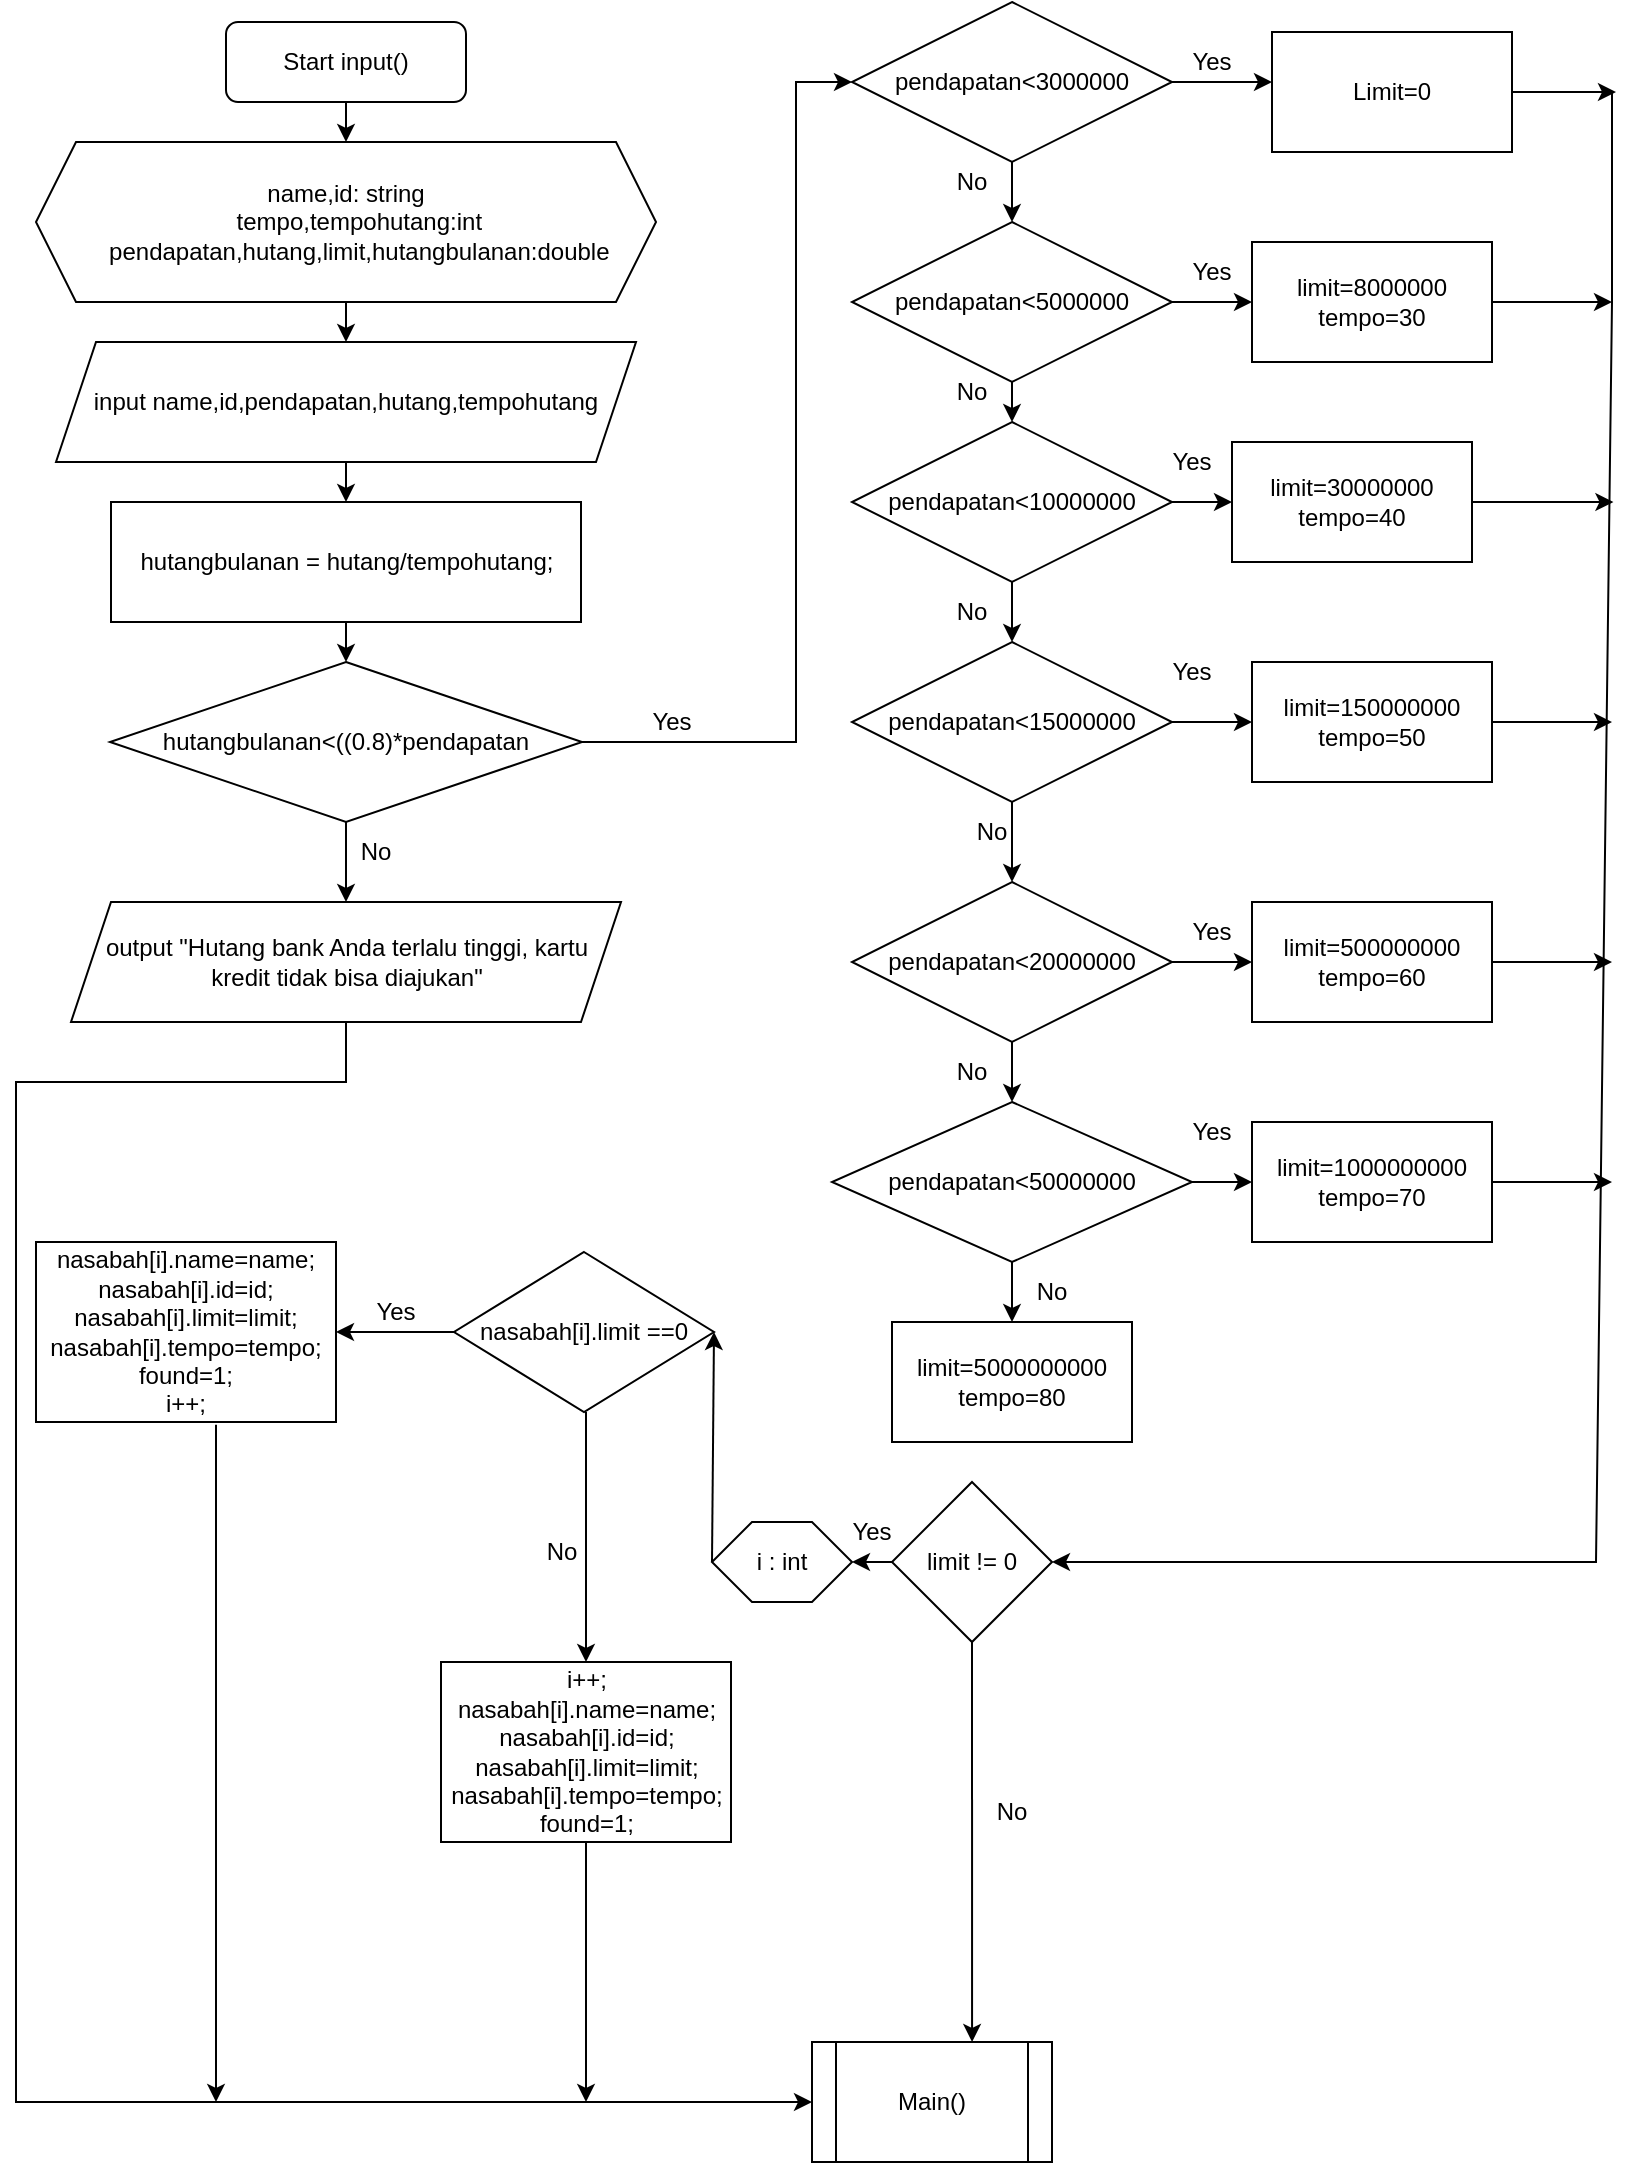 <mxfile version="20.7.4" type="github">
  <diagram id="C5RBs43oDa-KdzZeNtuy" name="Page-1">
    <mxGraphModel dx="1444" dy="782" grid="1" gridSize="10" guides="1" tooltips="1" connect="1" arrows="1" fold="1" page="1" pageScale="1" pageWidth="827" pageHeight="1169" math="0" shadow="0">
      <root>
        <mxCell id="WIyWlLk6GJQsqaUBKTNV-0" />
        <mxCell id="WIyWlLk6GJQsqaUBKTNV-1" parent="WIyWlLk6GJQsqaUBKTNV-0" />
        <mxCell id="WIyWlLk6GJQsqaUBKTNV-3" value="Start input()" style="rounded=1;whiteSpace=wrap;html=1;fontSize=12;glass=0;strokeWidth=1;shadow=0;" parent="WIyWlLk6GJQsqaUBKTNV-1" vertex="1">
          <mxGeometry x="115" y="20" width="120" height="40" as="geometry" />
        </mxCell>
        <mxCell id="qR_2f_jSWBMP4PxHylpx-0" value="&lt;div&gt;name,id: string&lt;/div&gt;&lt;div&gt;&amp;nbsp; &amp;nbsp; tempo,tempohutang:int&lt;/div&gt;&lt;div&gt;&amp;nbsp; &amp;nbsp; pendapatan,hutang,limit,hutangbulanan:double&lt;/div&gt;" style="shape=hexagon;perimeter=hexagonPerimeter2;whiteSpace=wrap;html=1;fixedSize=1;" vertex="1" parent="WIyWlLk6GJQsqaUBKTNV-1">
          <mxGeometry x="20" y="80" width="310" height="80" as="geometry" />
        </mxCell>
        <mxCell id="qR_2f_jSWBMP4PxHylpx-1" value="" style="endArrow=classic;html=1;rounded=0;entryX=0.5;entryY=0;entryDx=0;entryDy=0;exitX=0.5;exitY=1;exitDx=0;exitDy=0;" edge="1" parent="WIyWlLk6GJQsqaUBKTNV-1" source="WIyWlLk6GJQsqaUBKTNV-3" target="qR_2f_jSWBMP4PxHylpx-0">
          <mxGeometry width="50" height="50" relative="1" as="geometry">
            <mxPoint x="170" y="59.289" as="sourcePoint" />
            <mxPoint x="170" y="9.289" as="targetPoint" />
          </mxGeometry>
        </mxCell>
        <mxCell id="qR_2f_jSWBMP4PxHylpx-4" value="input name,id,pendapatan,hutang,tempohutang" style="shape=parallelogram;perimeter=parallelogramPerimeter;whiteSpace=wrap;html=1;fixedSize=1;" vertex="1" parent="WIyWlLk6GJQsqaUBKTNV-1">
          <mxGeometry x="30" y="180" width="290" height="60" as="geometry" />
        </mxCell>
        <mxCell id="qR_2f_jSWBMP4PxHylpx-5" value="" style="endArrow=classic;html=1;rounded=0;exitX=0.5;exitY=1;exitDx=0;exitDy=0;entryX=0.5;entryY=0;entryDx=0;entryDy=0;" edge="1" parent="WIyWlLk6GJQsqaUBKTNV-1" source="qR_2f_jSWBMP4PxHylpx-0" target="qR_2f_jSWBMP4PxHylpx-4">
          <mxGeometry width="50" height="50" relative="1" as="geometry">
            <mxPoint x="155" y="210" as="sourcePoint" />
            <mxPoint x="205" y="160" as="targetPoint" />
          </mxGeometry>
        </mxCell>
        <mxCell id="qR_2f_jSWBMP4PxHylpx-6" value="hutangbulanan = hutang/tempohutang;" style="rounded=0;whiteSpace=wrap;html=1;" vertex="1" parent="WIyWlLk6GJQsqaUBKTNV-1">
          <mxGeometry x="57.5" y="260" width="235" height="60" as="geometry" />
        </mxCell>
        <mxCell id="qR_2f_jSWBMP4PxHylpx-7" value="" style="endArrow=classic;html=1;rounded=0;exitX=0.5;exitY=1;exitDx=0;exitDy=0;entryX=0.5;entryY=0;entryDx=0;entryDy=0;" edge="1" parent="WIyWlLk6GJQsqaUBKTNV-1" source="qR_2f_jSWBMP4PxHylpx-4" target="qR_2f_jSWBMP4PxHylpx-6">
          <mxGeometry width="50" height="50" relative="1" as="geometry">
            <mxPoint x="140" y="290" as="sourcePoint" />
            <mxPoint x="190" y="240" as="targetPoint" />
          </mxGeometry>
        </mxCell>
        <mxCell id="qR_2f_jSWBMP4PxHylpx-8" value="hutangbulanan&lt;((0.8)*pendapatan" style="rhombus;whiteSpace=wrap;html=1;" vertex="1" parent="WIyWlLk6GJQsqaUBKTNV-1">
          <mxGeometry x="57" y="340" width="236" height="80" as="geometry" />
        </mxCell>
        <mxCell id="qR_2f_jSWBMP4PxHylpx-12" value="" style="endArrow=classic;html=1;rounded=0;exitX=0.5;exitY=1;exitDx=0;exitDy=0;" edge="1" parent="WIyWlLk6GJQsqaUBKTNV-1" source="qR_2f_jSWBMP4PxHylpx-6" target="qR_2f_jSWBMP4PxHylpx-8">
          <mxGeometry width="50" height="50" relative="1" as="geometry">
            <mxPoint x="-40" y="390" as="sourcePoint" />
            <mxPoint x="10" y="340" as="targetPoint" />
          </mxGeometry>
        </mxCell>
        <mxCell id="qR_2f_jSWBMP4PxHylpx-13" value="" style="endArrow=classic;html=1;rounded=0;exitX=0.5;exitY=1;exitDx=0;exitDy=0;" edge="1" parent="WIyWlLk6GJQsqaUBKTNV-1" source="qR_2f_jSWBMP4PxHylpx-8">
          <mxGeometry width="50" height="50" relative="1" as="geometry">
            <mxPoint x="170" y="490" as="sourcePoint" />
            <mxPoint x="175" y="460" as="targetPoint" />
          </mxGeometry>
        </mxCell>
        <mxCell id="qR_2f_jSWBMP4PxHylpx-14" value="output &quot;Hutang bank Anda terlalu tinggi, kartu kredit tidak bisa diajukan&quot;" style="shape=parallelogram;perimeter=parallelogramPerimeter;whiteSpace=wrap;html=1;fixedSize=1;" vertex="1" parent="WIyWlLk6GJQsqaUBKTNV-1">
          <mxGeometry x="37.5" y="460" width="275" height="60" as="geometry" />
        </mxCell>
        <mxCell id="qR_2f_jSWBMP4PxHylpx-16" value="" style="endArrow=classic;html=1;rounded=0;exitX=0.5;exitY=1;exitDx=0;exitDy=0;entryX=0;entryY=0.5;entryDx=0;entryDy=0;" edge="1" parent="WIyWlLk6GJQsqaUBKTNV-1" source="qR_2f_jSWBMP4PxHylpx-14" target="qR_2f_jSWBMP4PxHylpx-102">
          <mxGeometry width="50" height="50" relative="1" as="geometry">
            <mxPoint x="30" y="580" as="sourcePoint" />
            <mxPoint x="175" y="550" as="targetPoint" />
            <Array as="points">
              <mxPoint x="175" y="550" />
              <mxPoint x="10" y="550" />
              <mxPoint x="10" y="1060" />
            </Array>
          </mxGeometry>
        </mxCell>
        <mxCell id="qR_2f_jSWBMP4PxHylpx-20" value="No" style="text;html=1;strokeColor=none;fillColor=none;align=center;verticalAlign=middle;whiteSpace=wrap;rounded=0;" vertex="1" parent="WIyWlLk6GJQsqaUBKTNV-1">
          <mxGeometry x="160" y="420" width="60" height="30" as="geometry" />
        </mxCell>
        <mxCell id="qR_2f_jSWBMP4PxHylpx-21" value="pendapatan&amp;lt;3000000" style="rhombus;whiteSpace=wrap;html=1;" vertex="1" parent="WIyWlLk6GJQsqaUBKTNV-1">
          <mxGeometry x="428" y="10" width="160" height="80" as="geometry" />
        </mxCell>
        <mxCell id="qR_2f_jSWBMP4PxHylpx-22" value="pendapatan&amp;lt;5000000" style="rhombus;whiteSpace=wrap;html=1;" vertex="1" parent="WIyWlLk6GJQsqaUBKTNV-1">
          <mxGeometry x="428" y="120" width="160" height="80" as="geometry" />
        </mxCell>
        <mxCell id="qR_2f_jSWBMP4PxHylpx-23" value="pendapatan&amp;lt;20000000" style="rhombus;whiteSpace=wrap;html=1;" vertex="1" parent="WIyWlLk6GJQsqaUBKTNV-1">
          <mxGeometry x="428" y="450" width="160" height="80" as="geometry" />
        </mxCell>
        <mxCell id="qR_2f_jSWBMP4PxHylpx-24" value="pendapatan&amp;lt;50000000" style="rhombus;whiteSpace=wrap;html=1;" vertex="1" parent="WIyWlLk6GJQsqaUBKTNV-1">
          <mxGeometry x="418" y="560" width="180" height="80" as="geometry" />
        </mxCell>
        <mxCell id="qR_2f_jSWBMP4PxHylpx-25" value="pendapatan&amp;lt;15000000" style="rhombus;whiteSpace=wrap;html=1;" vertex="1" parent="WIyWlLk6GJQsqaUBKTNV-1">
          <mxGeometry x="428" y="330" width="160" height="80" as="geometry" />
        </mxCell>
        <mxCell id="qR_2f_jSWBMP4PxHylpx-26" value="pendapatan&amp;lt;10000000" style="rhombus;whiteSpace=wrap;html=1;" vertex="1" parent="WIyWlLk6GJQsqaUBKTNV-1">
          <mxGeometry x="428" y="220" width="160" height="80" as="geometry" />
        </mxCell>
        <mxCell id="qR_2f_jSWBMP4PxHylpx-29" value="Yes" style="text;html=1;strokeColor=none;fillColor=none;align=center;verticalAlign=middle;whiteSpace=wrap;rounded=0;" vertex="1" parent="WIyWlLk6GJQsqaUBKTNV-1">
          <mxGeometry x="307.5" y="355" width="60" height="30" as="geometry" />
        </mxCell>
        <mxCell id="qR_2f_jSWBMP4PxHylpx-30" value="" style="endArrow=classic;html=1;rounded=0;exitX=0.5;exitY=1;exitDx=0;exitDy=0;entryX=0.5;entryY=0;entryDx=0;entryDy=0;" edge="1" parent="WIyWlLk6GJQsqaUBKTNV-1" source="qR_2f_jSWBMP4PxHylpx-21" target="qR_2f_jSWBMP4PxHylpx-22">
          <mxGeometry width="50" height="50" relative="1" as="geometry">
            <mxPoint x="588" y="50" as="sourcePoint" />
            <mxPoint x="628" y="40" as="targetPoint" />
          </mxGeometry>
        </mxCell>
        <mxCell id="qR_2f_jSWBMP4PxHylpx-31" value="" style="endArrow=classic;html=1;rounded=0;exitX=0.5;exitY=1;exitDx=0;exitDy=0;entryX=0.5;entryY=0;entryDx=0;entryDy=0;" edge="1" parent="WIyWlLk6GJQsqaUBKTNV-1" source="qR_2f_jSWBMP4PxHylpx-22" target="qR_2f_jSWBMP4PxHylpx-26">
          <mxGeometry width="50" height="50" relative="1" as="geometry">
            <mxPoint x="598" y="50" as="sourcePoint" />
            <mxPoint x="618" y="50" as="targetPoint" />
          </mxGeometry>
        </mxCell>
        <mxCell id="qR_2f_jSWBMP4PxHylpx-32" value="" style="endArrow=classic;html=1;rounded=0;exitX=0.5;exitY=1;exitDx=0;exitDy=0;entryX=0.5;entryY=0;entryDx=0;entryDy=0;" edge="1" parent="WIyWlLk6GJQsqaUBKTNV-1" source="qR_2f_jSWBMP4PxHylpx-26" target="qR_2f_jSWBMP4PxHylpx-25">
          <mxGeometry width="50" height="50" relative="1" as="geometry">
            <mxPoint x="608" y="60" as="sourcePoint" />
            <mxPoint x="471" y="390" as="targetPoint" />
          </mxGeometry>
        </mxCell>
        <mxCell id="qR_2f_jSWBMP4PxHylpx-33" value="" style="endArrow=classic;html=1;rounded=0;exitX=0.5;exitY=1;exitDx=0;exitDy=0;entryX=0.5;entryY=0;entryDx=0;entryDy=0;" edge="1" parent="WIyWlLk6GJQsqaUBKTNV-1" source="qR_2f_jSWBMP4PxHylpx-25" target="qR_2f_jSWBMP4PxHylpx-23">
          <mxGeometry width="50" height="50" relative="1" as="geometry">
            <mxPoint x="885.5" y="80" as="sourcePoint" />
            <mxPoint x="885.5" y="60" as="targetPoint" />
          </mxGeometry>
        </mxCell>
        <mxCell id="qR_2f_jSWBMP4PxHylpx-34" value="" style="endArrow=classic;html=1;rounded=0;exitX=0.5;exitY=1;exitDx=0;exitDy=0;entryX=0.5;entryY=0;entryDx=0;entryDy=0;" edge="1" parent="WIyWlLk6GJQsqaUBKTNV-1" source="qR_2f_jSWBMP4PxHylpx-23" target="qR_2f_jSWBMP4PxHylpx-24">
          <mxGeometry width="50" height="50" relative="1" as="geometry">
            <mxPoint x="805.5" y="170" as="sourcePoint" />
            <mxPoint x="855.5" y="120" as="targetPoint" />
          </mxGeometry>
        </mxCell>
        <mxCell id="qR_2f_jSWBMP4PxHylpx-35" value="No" style="text;html=1;strokeColor=none;fillColor=none;align=center;verticalAlign=middle;whiteSpace=wrap;rounded=0;" vertex="1" parent="WIyWlLk6GJQsqaUBKTNV-1">
          <mxGeometry x="458" y="85" width="60" height="30" as="geometry" />
        </mxCell>
        <mxCell id="qR_2f_jSWBMP4PxHylpx-37" value="No" style="text;html=1;strokeColor=none;fillColor=none;align=center;verticalAlign=middle;whiteSpace=wrap;rounded=0;" vertex="1" parent="WIyWlLk6GJQsqaUBKTNV-1">
          <mxGeometry x="458" y="190" width="60" height="30" as="geometry" />
        </mxCell>
        <mxCell id="qR_2f_jSWBMP4PxHylpx-38" value="No" style="text;html=1;strokeColor=none;fillColor=none;align=center;verticalAlign=middle;whiteSpace=wrap;rounded=0;" vertex="1" parent="WIyWlLk6GJQsqaUBKTNV-1">
          <mxGeometry x="458" y="300" width="60" height="30" as="geometry" />
        </mxCell>
        <mxCell id="qR_2f_jSWBMP4PxHylpx-39" value="No" style="text;html=1;strokeColor=none;fillColor=none;align=center;verticalAlign=middle;whiteSpace=wrap;rounded=0;" vertex="1" parent="WIyWlLk6GJQsqaUBKTNV-1">
          <mxGeometry x="458" y="530" width="60" height="30" as="geometry" />
        </mxCell>
        <mxCell id="qR_2f_jSWBMP4PxHylpx-40" value="No" style="text;html=1;strokeColor=none;fillColor=none;align=center;verticalAlign=middle;whiteSpace=wrap;rounded=0;" vertex="1" parent="WIyWlLk6GJQsqaUBKTNV-1">
          <mxGeometry x="468" y="410" width="60" height="30" as="geometry" />
        </mxCell>
        <mxCell id="qR_2f_jSWBMP4PxHylpx-45" value="" style="endArrow=classic;html=1;rounded=0;exitX=1;exitY=0.5;exitDx=0;exitDy=0;entryX=0;entryY=0.5;entryDx=0;entryDy=0;" edge="1" parent="WIyWlLk6GJQsqaUBKTNV-1" source="qR_2f_jSWBMP4PxHylpx-21">
          <mxGeometry width="50" height="50" relative="1" as="geometry">
            <mxPoint x="598" y="80" as="sourcePoint" />
            <mxPoint x="638" y="50" as="targetPoint" />
          </mxGeometry>
        </mxCell>
        <mxCell id="qR_2f_jSWBMP4PxHylpx-50" value="" style="endArrow=classic;html=1;rounded=0;exitX=1;exitY=0.5;exitDx=0;exitDy=0;entryX=0;entryY=0.5;entryDx=0;entryDy=0;" edge="1" parent="WIyWlLk6GJQsqaUBKTNV-1" source="qR_2f_jSWBMP4PxHylpx-22">
          <mxGeometry width="50" height="50" relative="1" as="geometry">
            <mxPoint x="588" y="190" as="sourcePoint" />
            <mxPoint x="628" y="160" as="targetPoint" />
          </mxGeometry>
        </mxCell>
        <mxCell id="qR_2f_jSWBMP4PxHylpx-55" value="" style="endArrow=classic;html=1;rounded=0;exitX=1;exitY=0.5;exitDx=0;exitDy=0;entryX=0;entryY=0.5;entryDx=0;entryDy=0;" edge="1" parent="WIyWlLk6GJQsqaUBKTNV-1" source="qR_2f_jSWBMP4PxHylpx-26">
          <mxGeometry width="50" height="50" relative="1" as="geometry">
            <mxPoint x="598" y="170" as="sourcePoint" />
            <mxPoint x="618" y="260" as="targetPoint" />
          </mxGeometry>
        </mxCell>
        <mxCell id="qR_2f_jSWBMP4PxHylpx-56" value="" style="endArrow=classic;html=1;rounded=0;exitX=1;exitY=0.5;exitDx=0;exitDy=0;entryX=0;entryY=0.5;entryDx=0;entryDy=0;" edge="1" parent="WIyWlLk6GJQsqaUBKTNV-1" source="qR_2f_jSWBMP4PxHylpx-25" target="qR_2f_jSWBMP4PxHylpx-71">
          <mxGeometry width="50" height="50" relative="1" as="geometry">
            <mxPoint x="598" y="270" as="sourcePoint" />
            <mxPoint x="621.846" y="368.462" as="targetPoint" />
          </mxGeometry>
        </mxCell>
        <mxCell id="qR_2f_jSWBMP4PxHylpx-57" value="" style="endArrow=classic;html=1;rounded=0;exitX=1;exitY=0.5;exitDx=0;exitDy=0;" edge="1" parent="WIyWlLk6GJQsqaUBKTNV-1" source="qR_2f_jSWBMP4PxHylpx-23">
          <mxGeometry width="50" height="50" relative="1" as="geometry">
            <mxPoint x="598" y="380" as="sourcePoint" />
            <mxPoint x="628" y="490" as="targetPoint" />
          </mxGeometry>
        </mxCell>
        <mxCell id="qR_2f_jSWBMP4PxHylpx-58" value="" style="endArrow=classic;html=1;rounded=0;exitX=1;exitY=0.5;exitDx=0;exitDy=0;entryX=0;entryY=0.5;entryDx=0;entryDy=0;" edge="1" parent="WIyWlLk6GJQsqaUBKTNV-1" source="qR_2f_jSWBMP4PxHylpx-24" target="qR_2f_jSWBMP4PxHylpx-73">
          <mxGeometry width="50" height="50" relative="1" as="geometry">
            <mxPoint x="598" y="500" as="sourcePoint" />
            <mxPoint x="618" y="600" as="targetPoint" />
          </mxGeometry>
        </mxCell>
        <mxCell id="qR_2f_jSWBMP4PxHylpx-59" value="Yes" style="text;html=1;strokeColor=none;fillColor=none;align=center;verticalAlign=middle;whiteSpace=wrap;rounded=0;" vertex="1" parent="WIyWlLk6GJQsqaUBKTNV-1">
          <mxGeometry x="578" y="25" width="60" height="30" as="geometry" />
        </mxCell>
        <mxCell id="qR_2f_jSWBMP4PxHylpx-60" value="Yes" style="text;html=1;strokeColor=none;fillColor=none;align=center;verticalAlign=middle;whiteSpace=wrap;rounded=0;" vertex="1" parent="WIyWlLk6GJQsqaUBKTNV-1">
          <mxGeometry x="578" y="130" width="60" height="30" as="geometry" />
        </mxCell>
        <mxCell id="qR_2f_jSWBMP4PxHylpx-61" value="Yes" style="text;html=1;strokeColor=none;fillColor=none;align=center;verticalAlign=middle;whiteSpace=wrap;rounded=0;" vertex="1" parent="WIyWlLk6GJQsqaUBKTNV-1">
          <mxGeometry x="568" y="225" width="60" height="30" as="geometry" />
        </mxCell>
        <mxCell id="qR_2f_jSWBMP4PxHylpx-62" value="Yes" style="text;html=1;strokeColor=none;fillColor=none;align=center;verticalAlign=middle;whiteSpace=wrap;rounded=0;" vertex="1" parent="WIyWlLk6GJQsqaUBKTNV-1">
          <mxGeometry x="568" y="330" width="60" height="30" as="geometry" />
        </mxCell>
        <mxCell id="qR_2f_jSWBMP4PxHylpx-63" value="Yes" style="text;html=1;strokeColor=none;fillColor=none;align=center;verticalAlign=middle;whiteSpace=wrap;rounded=0;" vertex="1" parent="WIyWlLk6GJQsqaUBKTNV-1">
          <mxGeometry x="578" y="460" width="60" height="30" as="geometry" />
        </mxCell>
        <mxCell id="qR_2f_jSWBMP4PxHylpx-64" value="Yes" style="text;html=1;strokeColor=none;fillColor=none;align=center;verticalAlign=middle;whiteSpace=wrap;rounded=0;" vertex="1" parent="WIyWlLk6GJQsqaUBKTNV-1">
          <mxGeometry x="578" y="560" width="60" height="30" as="geometry" />
        </mxCell>
        <mxCell id="qR_2f_jSWBMP4PxHylpx-65" value="" style="endArrow=classic;html=1;rounded=0;exitX=0.5;exitY=1;exitDx=0;exitDy=0;" edge="1" parent="WIyWlLk6GJQsqaUBKTNV-1" source="qR_2f_jSWBMP4PxHylpx-24">
          <mxGeometry width="50" height="50" relative="1" as="geometry">
            <mxPoint x="468" y="700" as="sourcePoint" />
            <mxPoint x="508" y="670" as="targetPoint" />
          </mxGeometry>
        </mxCell>
        <mxCell id="qR_2f_jSWBMP4PxHylpx-67" value="Limit=0" style="rounded=0;whiteSpace=wrap;html=1;" vertex="1" parent="WIyWlLk6GJQsqaUBKTNV-1">
          <mxGeometry x="638" y="25" width="120" height="60" as="geometry" />
        </mxCell>
        <mxCell id="qR_2f_jSWBMP4PxHylpx-69" value="limit=8000000&lt;br style=&quot;border-color: var(--border-color);&quot;&gt;tempo=30" style="rounded=0;whiteSpace=wrap;html=1;" vertex="1" parent="WIyWlLk6GJQsqaUBKTNV-1">
          <mxGeometry x="628" y="130" width="120" height="60" as="geometry" />
        </mxCell>
        <mxCell id="qR_2f_jSWBMP4PxHylpx-70" value="limit=30000000&lt;br style=&quot;border-color: var(--border-color);&quot;&gt;tempo=40" style="rounded=0;whiteSpace=wrap;html=1;" vertex="1" parent="WIyWlLk6GJQsqaUBKTNV-1">
          <mxGeometry x="618" y="230" width="120" height="60" as="geometry" />
        </mxCell>
        <mxCell id="qR_2f_jSWBMP4PxHylpx-71" value="limit=150000000&lt;br style=&quot;border-color: var(--border-color);&quot;&gt;tempo=50" style="rounded=0;whiteSpace=wrap;html=1;" vertex="1" parent="WIyWlLk6GJQsqaUBKTNV-1">
          <mxGeometry x="628" y="340" width="120" height="60" as="geometry" />
        </mxCell>
        <mxCell id="qR_2f_jSWBMP4PxHylpx-72" value="limit=500000000&lt;br style=&quot;border-color: var(--border-color);&quot;&gt;tempo=60" style="rounded=0;whiteSpace=wrap;html=1;" vertex="1" parent="WIyWlLk6GJQsqaUBKTNV-1">
          <mxGeometry x="628" y="460" width="120" height="60" as="geometry" />
        </mxCell>
        <mxCell id="qR_2f_jSWBMP4PxHylpx-73" value="limit=1000000000&lt;br style=&quot;border-color: var(--border-color);&quot;&gt;tempo=70" style="rounded=0;whiteSpace=wrap;html=1;" vertex="1" parent="WIyWlLk6GJQsqaUBKTNV-1">
          <mxGeometry x="628" y="570" width="120" height="60" as="geometry" />
        </mxCell>
        <mxCell id="qR_2f_jSWBMP4PxHylpx-75" value="limit=5000000000&lt;br style=&quot;border-color: var(--border-color);&quot;&gt;tempo=80" style="rounded=0;whiteSpace=wrap;html=1;" vertex="1" parent="WIyWlLk6GJQsqaUBKTNV-1">
          <mxGeometry x="448" y="670" width="120" height="60" as="geometry" />
        </mxCell>
        <mxCell id="qR_2f_jSWBMP4PxHylpx-76" value="No" style="text;html=1;strokeColor=none;fillColor=none;align=center;verticalAlign=middle;whiteSpace=wrap;rounded=0;" vertex="1" parent="WIyWlLk6GJQsqaUBKTNV-1">
          <mxGeometry x="498" y="640" width="60" height="30" as="geometry" />
        </mxCell>
        <mxCell id="qR_2f_jSWBMP4PxHylpx-78" value="" style="endArrow=classic;html=1;rounded=0;exitX=1;exitY=0.5;exitDx=0;exitDy=0;entryX=1;entryY=0.5;entryDx=0;entryDy=0;" edge="1" parent="WIyWlLk6GJQsqaUBKTNV-1" source="qR_2f_jSWBMP4PxHylpx-67" target="qR_2f_jSWBMP4PxHylpx-84">
          <mxGeometry width="50" height="50" relative="1" as="geometry">
            <mxPoint x="538" y="370" as="sourcePoint" />
            <mxPoint x="338" y="750" as="targetPoint" />
            <Array as="points">
              <mxPoint x="808" y="55" />
              <mxPoint x="808" y="160" />
              <mxPoint x="800" y="790" />
            </Array>
          </mxGeometry>
        </mxCell>
        <mxCell id="qR_2f_jSWBMP4PxHylpx-79" value="" style="endArrow=classic;html=1;rounded=0;" edge="1" parent="WIyWlLk6GJQsqaUBKTNV-1" source="qR_2f_jSWBMP4PxHylpx-70">
          <mxGeometry width="50" height="50" relative="1" as="geometry">
            <mxPoint x="738" y="310" as="sourcePoint" />
            <mxPoint x="808.711" y="260" as="targetPoint" />
          </mxGeometry>
        </mxCell>
        <mxCell id="qR_2f_jSWBMP4PxHylpx-80" value="" style="endArrow=classic;html=1;rounded=0;exitX=1;exitY=0.5;exitDx=0;exitDy=0;" edge="1" parent="WIyWlLk6GJQsqaUBKTNV-1" source="qR_2f_jSWBMP4PxHylpx-71">
          <mxGeometry width="50" height="50" relative="1" as="geometry">
            <mxPoint x="748" y="410" as="sourcePoint" />
            <mxPoint x="808" y="370" as="targetPoint" />
          </mxGeometry>
        </mxCell>
        <mxCell id="qR_2f_jSWBMP4PxHylpx-81" value="" style="endArrow=classic;html=1;rounded=0;exitX=1;exitY=0.5;exitDx=0;exitDy=0;" edge="1" parent="WIyWlLk6GJQsqaUBKTNV-1" source="qR_2f_jSWBMP4PxHylpx-72">
          <mxGeometry width="50" height="50" relative="1" as="geometry">
            <mxPoint x="748" y="540" as="sourcePoint" />
            <mxPoint x="808" y="490" as="targetPoint" />
          </mxGeometry>
        </mxCell>
        <mxCell id="qR_2f_jSWBMP4PxHylpx-82" value="" style="endArrow=classic;html=1;rounded=0;exitX=1;exitY=0.5;exitDx=0;exitDy=0;" edge="1" parent="WIyWlLk6GJQsqaUBKTNV-1" source="qR_2f_jSWBMP4PxHylpx-73">
          <mxGeometry width="50" height="50" relative="1" as="geometry">
            <mxPoint x="748" y="630" as="sourcePoint" />
            <mxPoint x="808" y="600" as="targetPoint" />
          </mxGeometry>
        </mxCell>
        <mxCell id="qR_2f_jSWBMP4PxHylpx-83" value="" style="endArrow=classic;html=1;rounded=0;exitX=1;exitY=0.5;exitDx=0;exitDy=0;" edge="1" parent="WIyWlLk6GJQsqaUBKTNV-1" source="qR_2f_jSWBMP4PxHylpx-69">
          <mxGeometry width="50" height="50" relative="1" as="geometry">
            <mxPoint x="758" y="220" as="sourcePoint" />
            <mxPoint x="808" y="160" as="targetPoint" />
          </mxGeometry>
        </mxCell>
        <mxCell id="qR_2f_jSWBMP4PxHylpx-84" value="limit != 0" style="rhombus;whiteSpace=wrap;html=1;" vertex="1" parent="WIyWlLk6GJQsqaUBKTNV-1">
          <mxGeometry x="448" y="750" width="80" height="80" as="geometry" />
        </mxCell>
        <mxCell id="qR_2f_jSWBMP4PxHylpx-88" value="" style="endArrow=classic;html=1;rounded=0;exitX=1;exitY=0.5;exitDx=0;exitDy=0;entryX=0;entryY=0.5;entryDx=0;entryDy=0;" edge="1" parent="WIyWlLk6GJQsqaUBKTNV-1" source="qR_2f_jSWBMP4PxHylpx-8" target="qR_2f_jSWBMP4PxHylpx-21">
          <mxGeometry width="50" height="50" relative="1" as="geometry">
            <mxPoint x="450" y="260" as="sourcePoint" />
            <mxPoint x="420" y="60" as="targetPoint" />
            <Array as="points">
              <mxPoint x="400" y="380" />
              <mxPoint x="400" y="50" />
            </Array>
          </mxGeometry>
        </mxCell>
        <mxCell id="qR_2f_jSWBMP4PxHylpx-89" value="i : int" style="shape=hexagon;perimeter=hexagonPerimeter2;whiteSpace=wrap;html=1;fixedSize=1;" vertex="1" parent="WIyWlLk6GJQsqaUBKTNV-1">
          <mxGeometry x="358" y="770" width="70" height="40" as="geometry" />
        </mxCell>
        <mxCell id="qR_2f_jSWBMP4PxHylpx-90" value="" style="endArrow=classic;html=1;rounded=0;entryX=1;entryY=0.5;entryDx=0;entryDy=0;exitX=0;exitY=0.5;exitDx=0;exitDy=0;" edge="1" parent="WIyWlLk6GJQsqaUBKTNV-1" source="qR_2f_jSWBMP4PxHylpx-84" target="qR_2f_jSWBMP4PxHylpx-89">
          <mxGeometry width="50" height="50" relative="1" as="geometry">
            <mxPoint x="430" y="870" as="sourcePoint" />
            <mxPoint x="480" y="820" as="targetPoint" />
          </mxGeometry>
        </mxCell>
        <mxCell id="qR_2f_jSWBMP4PxHylpx-91" value="Yes" style="text;html=1;strokeColor=none;fillColor=none;align=center;verticalAlign=middle;whiteSpace=wrap;rounded=0;" vertex="1" parent="WIyWlLk6GJQsqaUBKTNV-1">
          <mxGeometry x="408" y="760" width="60" height="30" as="geometry" />
        </mxCell>
        <mxCell id="qR_2f_jSWBMP4PxHylpx-92" value="nasabah[i].limit ==0" style="rhombus;whiteSpace=wrap;html=1;" vertex="1" parent="WIyWlLk6GJQsqaUBKTNV-1">
          <mxGeometry x="229" y="635" width="130" height="80" as="geometry" />
        </mxCell>
        <mxCell id="qR_2f_jSWBMP4PxHylpx-93" value="&lt;div&gt;nasabah[i].name=name;&lt;/div&gt;&lt;div&gt;nasabah[i].id=id;&lt;/div&gt;&lt;div&gt;nasabah[i].limit=limit;&lt;/div&gt;&lt;div&gt;nasabah[i].tempo=tempo;&lt;/div&gt;&lt;div&gt;found=1;&lt;/div&gt;&lt;div&gt;i++;&lt;/div&gt;" style="rounded=0;whiteSpace=wrap;html=1;" vertex="1" parent="WIyWlLk6GJQsqaUBKTNV-1">
          <mxGeometry x="20" y="630" width="150" height="90" as="geometry" />
        </mxCell>
        <mxCell id="qR_2f_jSWBMP4PxHylpx-94" value="&lt;div&gt;i++;&lt;/div&gt;&lt;div&gt;nasabah[i].name=name;&lt;/div&gt;&lt;div&gt;nasabah[i].id=id;&lt;/div&gt;&lt;div&gt;nasabah[i].limit=limit;&lt;/div&gt;&lt;div&gt;nasabah[i].tempo=tempo;&lt;/div&gt;&lt;div&gt;found=1;&lt;/div&gt;" style="rounded=0;whiteSpace=wrap;html=1;" vertex="1" parent="WIyWlLk6GJQsqaUBKTNV-1">
          <mxGeometry x="222.5" y="840" width="145" height="90" as="geometry" />
        </mxCell>
        <mxCell id="qR_2f_jSWBMP4PxHylpx-96" value="" style="endArrow=classic;html=1;rounded=0;exitX=0.5;exitY=1;exitDx=0;exitDy=0;entryX=0.5;entryY=0;entryDx=0;entryDy=0;" edge="1" parent="WIyWlLk6GJQsqaUBKTNV-1" target="qR_2f_jSWBMP4PxHylpx-94">
          <mxGeometry width="50" height="50" relative="1" as="geometry">
            <mxPoint x="295" y="715" as="sourcePoint" />
            <mxPoint x="291.07" y="840" as="targetPoint" />
          </mxGeometry>
        </mxCell>
        <mxCell id="qR_2f_jSWBMP4PxHylpx-97" value="No" style="text;html=1;strokeColor=none;fillColor=none;align=center;verticalAlign=middle;whiteSpace=wrap;rounded=0;" vertex="1" parent="WIyWlLk6GJQsqaUBKTNV-1">
          <mxGeometry x="252.5" y="770" width="60" height="30" as="geometry" />
        </mxCell>
        <mxCell id="qR_2f_jSWBMP4PxHylpx-98" value="" style="endArrow=classic;html=1;rounded=0;entryX=1;entryY=0.5;entryDx=0;entryDy=0;exitX=0;exitY=0.5;exitDx=0;exitDy=0;" edge="1" parent="WIyWlLk6GJQsqaUBKTNV-1" source="qR_2f_jSWBMP4PxHylpx-92" target="qR_2f_jSWBMP4PxHylpx-93">
          <mxGeometry width="50" height="50" relative="1" as="geometry">
            <mxPoint x="190" y="710" as="sourcePoint" />
            <mxPoint x="240" y="660" as="targetPoint" />
          </mxGeometry>
        </mxCell>
        <mxCell id="qR_2f_jSWBMP4PxHylpx-99" value="Yes" style="text;html=1;strokeColor=none;fillColor=none;align=center;verticalAlign=middle;whiteSpace=wrap;rounded=0;" vertex="1" parent="WIyWlLk6GJQsqaUBKTNV-1">
          <mxGeometry x="170" y="650" width="60" height="30" as="geometry" />
        </mxCell>
        <mxCell id="qR_2f_jSWBMP4PxHylpx-100" value="" style="endArrow=classic;html=1;rounded=0;exitX=0;exitY=0.5;exitDx=0;exitDy=0;entryX=1;entryY=0.5;entryDx=0;entryDy=0;" edge="1" parent="WIyWlLk6GJQsqaUBKTNV-1" source="qR_2f_jSWBMP4PxHylpx-89" target="qR_2f_jSWBMP4PxHylpx-92">
          <mxGeometry width="50" height="50" relative="1" as="geometry">
            <mxPoint x="340" y="760" as="sourcePoint" />
            <mxPoint x="390" y="710" as="targetPoint" />
          </mxGeometry>
        </mxCell>
        <mxCell id="qR_2f_jSWBMP4PxHylpx-102" value="Main()" style="shape=process;whiteSpace=wrap;html=1;backgroundOutline=1;" vertex="1" parent="WIyWlLk6GJQsqaUBKTNV-1">
          <mxGeometry x="408" y="1030" width="120" height="60" as="geometry" />
        </mxCell>
        <mxCell id="qR_2f_jSWBMP4PxHylpx-103" value="" style="endArrow=classic;html=1;rounded=0;exitX=0.5;exitY=1;exitDx=0;exitDy=0;entryX=0.667;entryY=0;entryDx=0;entryDy=0;entryPerimeter=0;" edge="1" parent="WIyWlLk6GJQsqaUBKTNV-1" source="qR_2f_jSWBMP4PxHylpx-84" target="qR_2f_jSWBMP4PxHylpx-102">
          <mxGeometry width="50" height="50" relative="1" as="geometry">
            <mxPoint x="460" y="960" as="sourcePoint" />
            <mxPoint x="510" y="910" as="targetPoint" />
          </mxGeometry>
        </mxCell>
        <mxCell id="qR_2f_jSWBMP4PxHylpx-104" value="No" style="text;html=1;strokeColor=none;fillColor=none;align=center;verticalAlign=middle;whiteSpace=wrap;rounded=0;" vertex="1" parent="WIyWlLk6GJQsqaUBKTNV-1">
          <mxGeometry x="478" y="900" width="60" height="30" as="geometry" />
        </mxCell>
        <mxCell id="qR_2f_jSWBMP4PxHylpx-105" value="" style="endArrow=classic;html=1;rounded=0;exitX=1;exitY=0.5;exitDx=0;exitDy=0;" edge="1" parent="WIyWlLk6GJQsqaUBKTNV-1" source="qR_2f_jSWBMP4PxHylpx-67">
          <mxGeometry width="50" height="50" relative="1" as="geometry">
            <mxPoint x="750" y="110" as="sourcePoint" />
            <mxPoint x="810" y="55" as="targetPoint" />
          </mxGeometry>
        </mxCell>
        <mxCell id="qR_2f_jSWBMP4PxHylpx-106" value="" style="endArrow=classic;html=1;rounded=0;exitX=0.6;exitY=1.015;exitDx=0;exitDy=0;exitPerimeter=0;" edge="1" parent="WIyWlLk6GJQsqaUBKTNV-1" source="qR_2f_jSWBMP4PxHylpx-93">
          <mxGeometry width="50" height="50" relative="1" as="geometry">
            <mxPoint x="70" y="790" as="sourcePoint" />
            <mxPoint x="110" y="1060" as="targetPoint" />
          </mxGeometry>
        </mxCell>
        <mxCell id="qR_2f_jSWBMP4PxHylpx-107" value="" style="endArrow=classic;html=1;rounded=0;exitX=0.5;exitY=1;exitDx=0;exitDy=0;" edge="1" parent="WIyWlLk6GJQsqaUBKTNV-1" source="qR_2f_jSWBMP4PxHylpx-94">
          <mxGeometry width="50" height="50" relative="1" as="geometry">
            <mxPoint x="240" y="1010" as="sourcePoint" />
            <mxPoint x="295" y="1060" as="targetPoint" />
          </mxGeometry>
        </mxCell>
      </root>
    </mxGraphModel>
  </diagram>
</mxfile>
